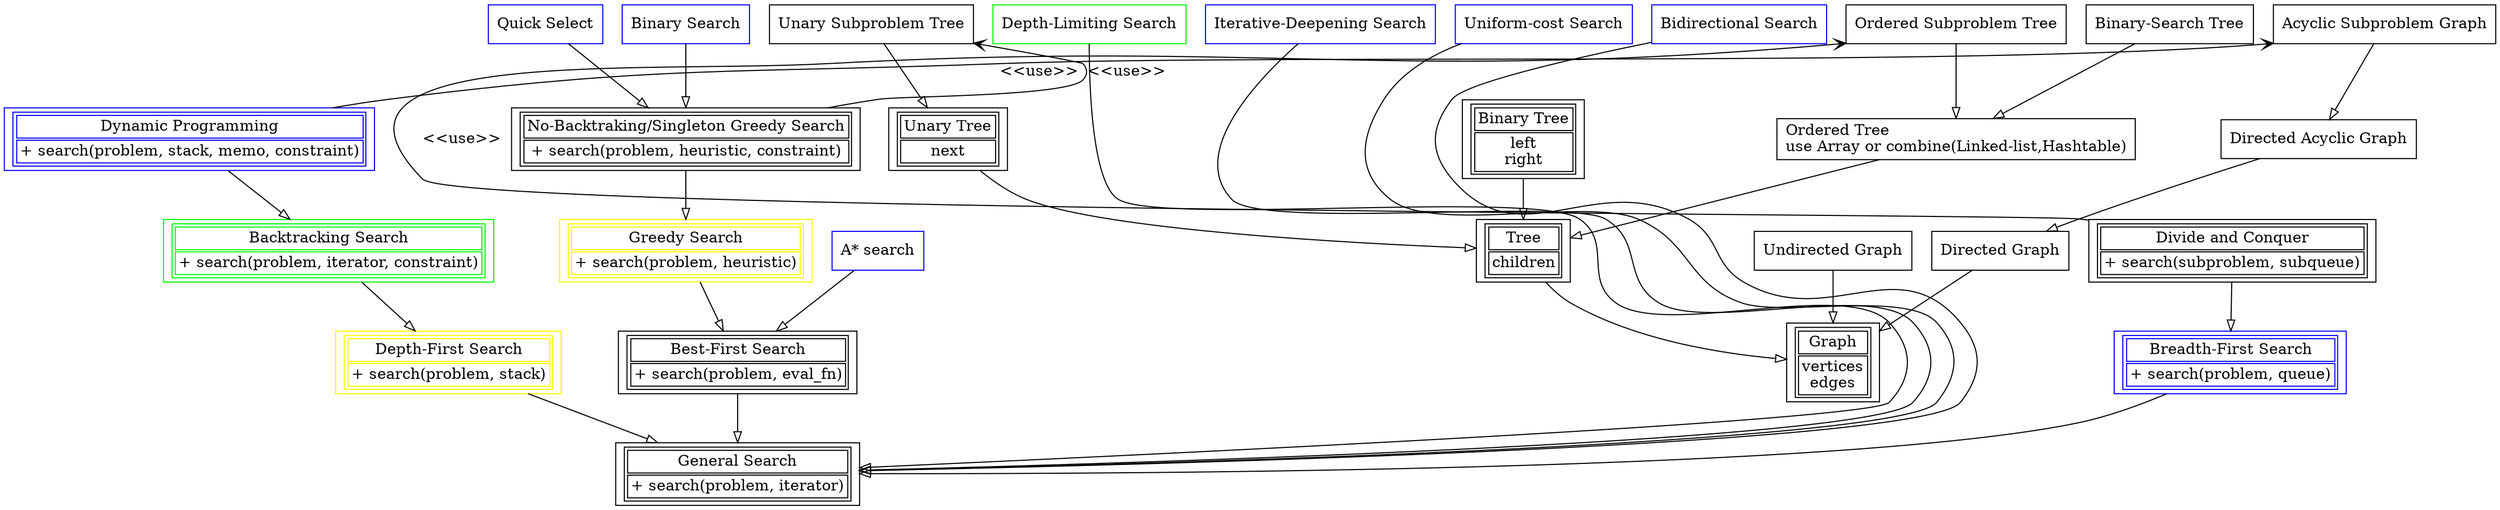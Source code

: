 digraph G {
        fontname = "Bitstream Vera Sans"
        fontsize = 8
	node [
		shape = "record"
	]

	edge [
                arrowhead = "empty"
        ]

	aGraph [
		label = <<table><tr><td>Graph</td></tr><tr><td>vertices<br/>edges</td></tr></table>>
	]

	Tree [
		label = <<table><tr><td>Tree</td></tr><tr><td>children</td></tr></table>>
	]
	Tree -> aGraph

	OrderedTree [
		label = "Ordered Tree\luse Array or combine(Linked-list,Hashtable)"
	]
	OrderedTree -> Tree

	BinarySearchTree [ label = "Binary-Search Tree"]
	BinarySearchTree -> OrderedTree
	
	UnaryTree [
		label = <<table><tr><td>Unary Tree</td></tr><tr><td>next</td></tr></table>>
	]
	UnaryTree -> Tree

	UnarySubproblemTree [ label = "Unary Subproblem Tree"]
	UnarySubproblemTree -> UnaryTree

	BinaryTree [
		label = <<table><tr><td>Binary Tree</td></tr><tr><td>left<br/>right</td></tr></table>>
	]
	BinaryTree -> Tree

	OrderedSubproblemTree [ label = "Ordered Subproblem Tree"]
	OrderedSubproblemTree -> OrderedTree

	DirectedGraph [label = "Directed Graph"]
	DirectedGraph -> aGraph

	UnDirectedGraph [label = "Undirected Graph"]
	UnDirectedGraph -> aGraph

	DAG [label = "Directed Acyclic Graph"]
	DAG -> DirectedGraph

	AcyclicSubProblemGraph [label = "Acyclic Subproblem Graph"]
	AcyclicSubProblemGraph -> DAG


	GeneralSearch [
		label = <<table><tr><td>General Search</td></tr><tr><td>+ search(problem, iterator)</td></tr></table>>
	]

	BreadthFirstSearch [
		label = <<table><tr><td>Breadth-First Search</td></tr><tr><td>+ search(problem, queue)</td></tr></table>>
		color=blue
	]
	BreadthFirstSearch -> GeneralSearch

	DivideAndConquer [
		label = <<table><tr><td>Divide and Conquer</td></tr><tr><td>+ search(subproblem, subqueue)</td></tr></table>>
	]
	DivideAndConquer -> BreadthFirstSearch
	DivideAndConquer -> OrderedSubproblemTree [arrowhead = "open" constraint="false" shape="dashed" label="<<use>>"]

	DepthFirstSearch [
		label = <<table><tr><td>Depth-First Search</td></tr><tr><td>+ search(problem, stack)</td></tr></table>>
		color=yellow
	]
	DepthFirstSearch -> GeneralSearch

	BacktrackingSearch [
		label = <<table><tr><td>Backtracking Search</td></tr><tr><td>+ search(problem, iterator, constraint)</td></tr></table>>
		color=green
	]
	BacktrackingSearch-> DepthFirstSearch

	DynamicProgramming [
		label = <<table><tr><td>Dynamic Programming</td></tr><tr><td>+ search(problem, stack, memo, constraint)</td></tr></table>>
		color="blue"
	]
	DynamicProgramming -> BacktrackingSearch
	DynamicProgramming -> AcyclicSubProblemGraph [arrowhead = "open" constraint="false" shape="dashed" label="<<use>>"]

	DepthLimitingSearch [ label = "Depth-Limiting Search" color=green ]
	DepthLimitingSearch -> GeneralSearch [constraint = "false"]

	IterativeDeepeningSearch [ label = "Iterative-Deepening Search" color=blue ]
	IterativeDeepeningSearch -> GeneralSearch [constraint = "false"]

	UniformCostSearch [ label = "Uniform-cost Search" color=blue ]
	UniformCostSearch -> GeneralSearch [constraint = "false"]

	BidirectionalSearch [ label = "Bidirectional Search" color=blue ]
	BidirectionalSearch -> GeneralSearch [constraint = "false"]

	BestFirstSearch [
		label = <<table><tr><td>Best-First Search</td></tr><tr><td>+ search(problem, eval_fn)</td></tr></table>>
	]
	BestFirstSearch -> GeneralSearch

	GreedySearch [
		label = <<table><tr><td>Greedy Search</td></tr><tr><td>+ search(problem, heuristic)</td></tr></table>>
		color = yellow
	]
	GreedySearch -> BestFirstSearch

	SingletonGreedySearch [
		label = <<table><tr><td>No-Backtraking/Singleton Greedy Search</td></tr><tr><td>+ search(problem, heuristic, constraint)</td></tr></table>>
	]
	SingletonGreedySearch -> GreedySearch
	SingletonGreedySearch -> UnarySubproblemTree [arrowhead = "open" constraint="false" shape="dashed" label="<<use>>"]

	BinarySearch [ label = "Binary Search" color="blue" ]
	BinarySearch -> SingletonGreedySearch

	QuickSelect [ label = "Quick Select" color="blue" ]
	QuickSelect -> SingletonGreedySearch

	AStarSearch [
		label = "A* search"
		color = blue
	]
	AStarSearch -> BestFirstSearch
}
